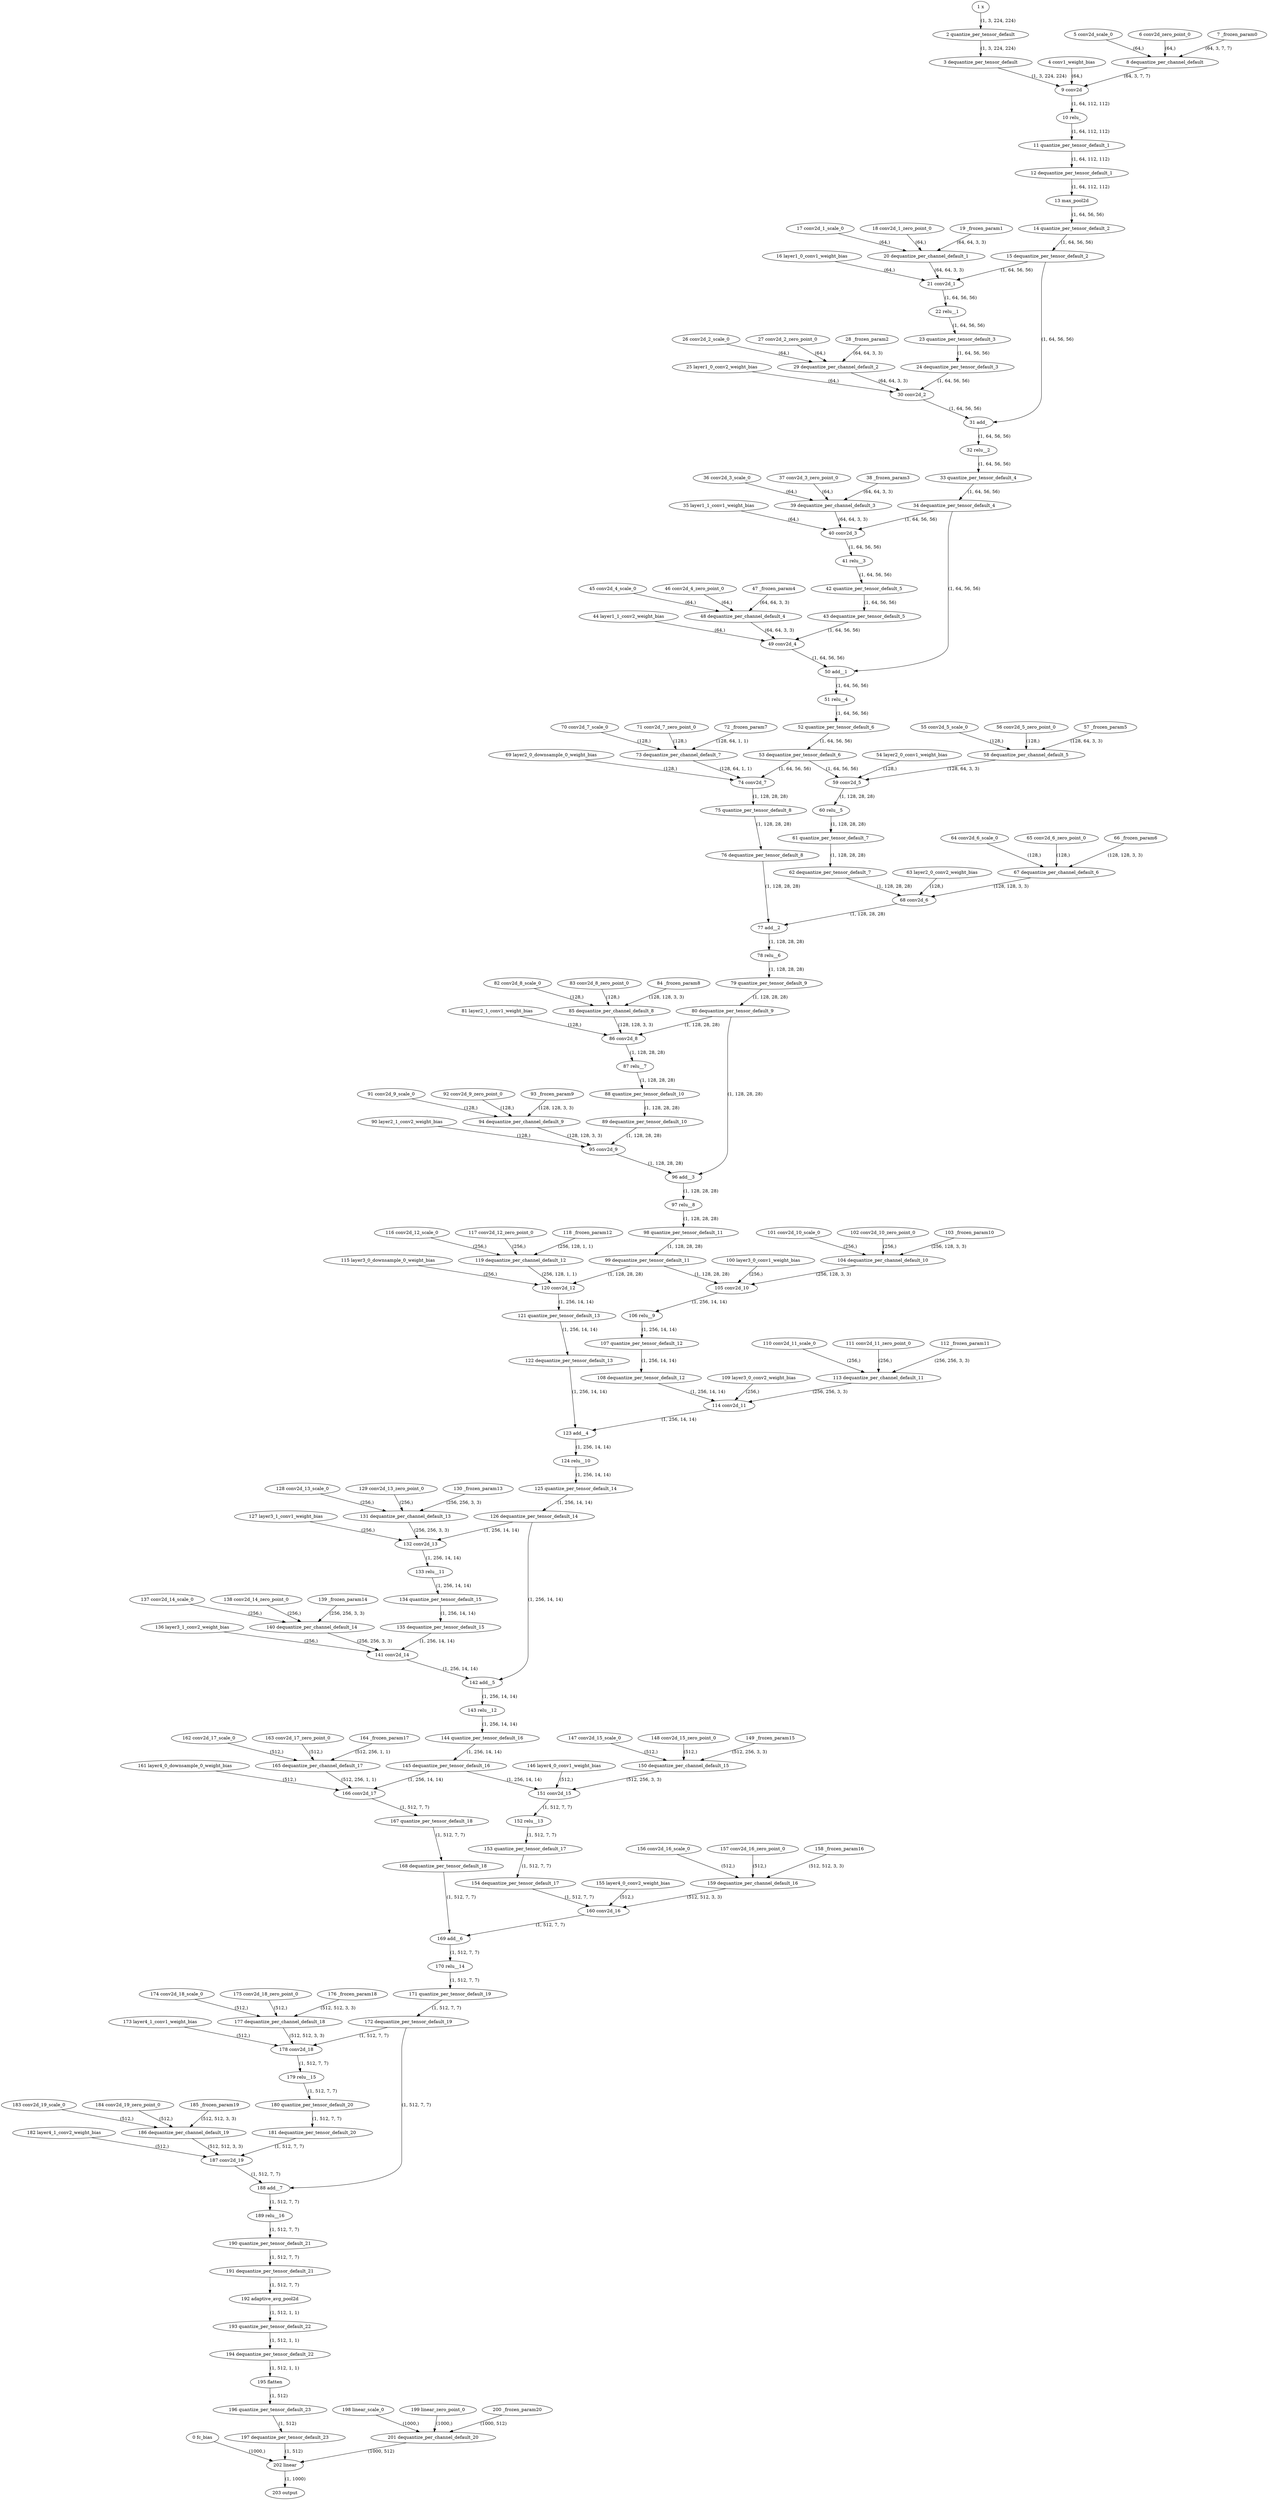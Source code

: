 strict digraph {
"0 fc_bias" [id=0, type="get_attr"];
"1 x" [id=1, type=input];
"2 quantize_per_tensor_default" [id=2, type="quantize_per_tensor"];
"3 dequantize_per_tensor_default" [id=3, type="dequantize_per_tensor"];
"4 conv1_weight_bias" [id=4, type="get_attr"];
"5 conv2d_scale_0" [id=5, type="get_attr"];
"6 conv2d_zero_point_0" [id=6, type="get_attr"];
"7 _frozen_param0" [id=7, type="get_attr"];
"8 dequantize_per_channel_default" [id=8, type="dequantize_per_channel"];
"9 conv2d" [id=9, type=conv2d];
"10 relu_" [id=10, type="relu_"];
"11 quantize_per_tensor_default_1" [id=11, type="quantize_per_tensor"];
"12 dequantize_per_tensor_default_1" [id=12, type="dequantize_per_tensor"];
"13 max_pool2d" [id=13, type="max_pool2d"];
"14 quantize_per_tensor_default_2" [id=14, type="quantize_per_tensor"];
"15 dequantize_per_tensor_default_2" [id=15, type="dequantize_per_tensor"];
"16 layer1_0_conv1_weight_bias" [id=16, type="get_attr"];
"17 conv2d_1_scale_0" [id=17, type="get_attr"];
"18 conv2d_1_zero_point_0" [id=18, type="get_attr"];
"19 _frozen_param1" [id=19, type="get_attr"];
"20 dequantize_per_channel_default_1" [id=20, type="dequantize_per_channel"];
"21 conv2d_1" [id=21, type=conv2d];
"22 relu__1" [id=22, type="relu_"];
"23 quantize_per_tensor_default_3" [id=23, type="quantize_per_tensor"];
"24 dequantize_per_tensor_default_3" [id=24, type="dequantize_per_tensor"];
"25 layer1_0_conv2_weight_bias" [id=25, type="get_attr"];
"26 conv2d_2_scale_0" [id=26, type="get_attr"];
"27 conv2d_2_zero_point_0" [id=27, type="get_attr"];
"28 _frozen_param2" [id=28, type="get_attr"];
"29 dequantize_per_channel_default_2" [id=29, type="dequantize_per_channel"];
"30 conv2d_2" [id=30, type=conv2d];
"31 add_" [id=31, type="add_"];
"32 relu__2" [id=32, type="relu_"];
"33 quantize_per_tensor_default_4" [id=33, type="quantize_per_tensor"];
"34 dequantize_per_tensor_default_4" [id=34, type="dequantize_per_tensor"];
"35 layer1_1_conv1_weight_bias" [id=35, type="get_attr"];
"36 conv2d_3_scale_0" [id=36, type="get_attr"];
"37 conv2d_3_zero_point_0" [id=37, type="get_attr"];
"38 _frozen_param3" [id=38, type="get_attr"];
"39 dequantize_per_channel_default_3" [id=39, type="dequantize_per_channel"];
"40 conv2d_3" [id=40, type=conv2d];
"41 relu__3" [id=41, type="relu_"];
"42 quantize_per_tensor_default_5" [id=42, type="quantize_per_tensor"];
"43 dequantize_per_tensor_default_5" [id=43, type="dequantize_per_tensor"];
"44 layer1_1_conv2_weight_bias" [id=44, type="get_attr"];
"45 conv2d_4_scale_0" [id=45, type="get_attr"];
"46 conv2d_4_zero_point_0" [id=46, type="get_attr"];
"47 _frozen_param4" [id=47, type="get_attr"];
"48 dequantize_per_channel_default_4" [id=48, type="dequantize_per_channel"];
"49 conv2d_4" [id=49, type=conv2d];
"50 add__1" [id=50, type="add_"];
"51 relu__4" [id=51, type="relu_"];
"52 quantize_per_tensor_default_6" [id=52, type="quantize_per_tensor"];
"53 dequantize_per_tensor_default_6" [id=53, type="dequantize_per_tensor"];
"54 layer2_0_conv1_weight_bias" [id=54, type="get_attr"];
"55 conv2d_5_scale_0" [id=55, type="get_attr"];
"56 conv2d_5_zero_point_0" [id=56, type="get_attr"];
"57 _frozen_param5" [id=57, type="get_attr"];
"58 dequantize_per_channel_default_5" [id=58, type="dequantize_per_channel"];
"59 conv2d_5" [id=59, type=conv2d];
"60 relu__5" [id=60, type="relu_"];
"61 quantize_per_tensor_default_7" [id=61, type="quantize_per_tensor"];
"62 dequantize_per_tensor_default_7" [id=62, type="dequantize_per_tensor"];
"63 layer2_0_conv2_weight_bias" [id=63, type="get_attr"];
"64 conv2d_6_scale_0" [id=64, type="get_attr"];
"65 conv2d_6_zero_point_0" [id=65, type="get_attr"];
"66 _frozen_param6" [id=66, type="get_attr"];
"67 dequantize_per_channel_default_6" [id=67, type="dequantize_per_channel"];
"68 conv2d_6" [id=68, type=conv2d];
"69 layer2_0_downsample_0_weight_bias" [id=69, type="get_attr"];
"70 conv2d_7_scale_0" [id=70, type="get_attr"];
"71 conv2d_7_zero_point_0" [id=71, type="get_attr"];
"72 _frozen_param7" [id=72, type="get_attr"];
"73 dequantize_per_channel_default_7" [id=73, type="dequantize_per_channel"];
"74 conv2d_7" [id=74, type=conv2d];
"75 quantize_per_tensor_default_8" [id=75, type="quantize_per_tensor"];
"76 dequantize_per_tensor_default_8" [id=76, type="dequantize_per_tensor"];
"77 add__2" [id=77, type="add_"];
"78 relu__6" [id=78, type="relu_"];
"79 quantize_per_tensor_default_9" [id=79, type="quantize_per_tensor"];
"80 dequantize_per_tensor_default_9" [id=80, type="dequantize_per_tensor"];
"81 layer2_1_conv1_weight_bias" [id=81, type="get_attr"];
"82 conv2d_8_scale_0" [id=82, type="get_attr"];
"83 conv2d_8_zero_point_0" [id=83, type="get_attr"];
"84 _frozen_param8" [id=84, type="get_attr"];
"85 dequantize_per_channel_default_8" [id=85, type="dequantize_per_channel"];
"86 conv2d_8" [id=86, type=conv2d];
"87 relu__7" [id=87, type="relu_"];
"88 quantize_per_tensor_default_10" [id=88, type="quantize_per_tensor"];
"89 dequantize_per_tensor_default_10" [id=89, type="dequantize_per_tensor"];
"90 layer2_1_conv2_weight_bias" [id=90, type="get_attr"];
"91 conv2d_9_scale_0" [id=91, type="get_attr"];
"92 conv2d_9_zero_point_0" [id=92, type="get_attr"];
"93 _frozen_param9" [id=93, type="get_attr"];
"94 dequantize_per_channel_default_9" [id=94, type="dequantize_per_channel"];
"95 conv2d_9" [id=95, type=conv2d];
"96 add__3" [id=96, type="add_"];
"97 relu__8" [id=97, type="relu_"];
"98 quantize_per_tensor_default_11" [id=98, type="quantize_per_tensor"];
"99 dequantize_per_tensor_default_11" [id=99, type="dequantize_per_tensor"];
"100 layer3_0_conv1_weight_bias" [id=100, type="get_attr"];
"101 conv2d_10_scale_0" [id=101, type="get_attr"];
"102 conv2d_10_zero_point_0" [id=102, type="get_attr"];
"103 _frozen_param10" [id=103, type="get_attr"];
"104 dequantize_per_channel_default_10" [id=104, type="dequantize_per_channel"];
"105 conv2d_10" [id=105, type=conv2d];
"106 relu__9" [id=106, type="relu_"];
"107 quantize_per_tensor_default_12" [id=107, type="quantize_per_tensor"];
"108 dequantize_per_tensor_default_12" [id=108, type="dequantize_per_tensor"];
"109 layer3_0_conv2_weight_bias" [id=109, type="get_attr"];
"110 conv2d_11_scale_0" [id=110, type="get_attr"];
"111 conv2d_11_zero_point_0" [id=111, type="get_attr"];
"112 _frozen_param11" [id=112, type="get_attr"];
"113 dequantize_per_channel_default_11" [id=113, type="dequantize_per_channel"];
"114 conv2d_11" [id=114, type=conv2d];
"115 layer3_0_downsample_0_weight_bias" [id=115, type="get_attr"];
"116 conv2d_12_scale_0" [id=116, type="get_attr"];
"117 conv2d_12_zero_point_0" [id=117, type="get_attr"];
"118 _frozen_param12" [id=118, type="get_attr"];
"119 dequantize_per_channel_default_12" [id=119, type="dequantize_per_channel"];
"120 conv2d_12" [id=120, type=conv2d];
"121 quantize_per_tensor_default_13" [id=121, type="quantize_per_tensor"];
"122 dequantize_per_tensor_default_13" [id=122, type="dequantize_per_tensor"];
"123 add__4" [id=123, type="add_"];
"124 relu__10" [id=124, type="relu_"];
"125 quantize_per_tensor_default_14" [id=125, type="quantize_per_tensor"];
"126 dequantize_per_tensor_default_14" [id=126, type="dequantize_per_tensor"];
"127 layer3_1_conv1_weight_bias" [id=127, type="get_attr"];
"128 conv2d_13_scale_0" [id=128, type="get_attr"];
"129 conv2d_13_zero_point_0" [id=129, type="get_attr"];
"130 _frozen_param13" [id=130, type="get_attr"];
"131 dequantize_per_channel_default_13" [id=131, type="dequantize_per_channel"];
"132 conv2d_13" [id=132, type=conv2d];
"133 relu__11" [id=133, type="relu_"];
"134 quantize_per_tensor_default_15" [id=134, type="quantize_per_tensor"];
"135 dequantize_per_tensor_default_15" [id=135, type="dequantize_per_tensor"];
"136 layer3_1_conv2_weight_bias" [id=136, type="get_attr"];
"137 conv2d_14_scale_0" [id=137, type="get_attr"];
"138 conv2d_14_zero_point_0" [id=138, type="get_attr"];
"139 _frozen_param14" [id=139, type="get_attr"];
"140 dequantize_per_channel_default_14" [id=140, type="dequantize_per_channel"];
"141 conv2d_14" [id=141, type=conv2d];
"142 add__5" [id=142, type="add_"];
"143 relu__12" [id=143, type="relu_"];
"144 quantize_per_tensor_default_16" [id=144, type="quantize_per_tensor"];
"145 dequantize_per_tensor_default_16" [id=145, type="dequantize_per_tensor"];
"146 layer4_0_conv1_weight_bias" [id=146, type="get_attr"];
"147 conv2d_15_scale_0" [id=147, type="get_attr"];
"148 conv2d_15_zero_point_0" [id=148, type="get_attr"];
"149 _frozen_param15" [id=149, type="get_attr"];
"150 dequantize_per_channel_default_15" [id=150, type="dequantize_per_channel"];
"151 conv2d_15" [id=151, type=conv2d];
"152 relu__13" [id=152, type="relu_"];
"153 quantize_per_tensor_default_17" [id=153, type="quantize_per_tensor"];
"154 dequantize_per_tensor_default_17" [id=154, type="dequantize_per_tensor"];
"155 layer4_0_conv2_weight_bias" [id=155, type="get_attr"];
"156 conv2d_16_scale_0" [id=156, type="get_attr"];
"157 conv2d_16_zero_point_0" [id=157, type="get_attr"];
"158 _frozen_param16" [id=158, type="get_attr"];
"159 dequantize_per_channel_default_16" [id=159, type="dequantize_per_channel"];
"160 conv2d_16" [id=160, type=conv2d];
"161 layer4_0_downsample_0_weight_bias" [id=161, type="get_attr"];
"162 conv2d_17_scale_0" [id=162, type="get_attr"];
"163 conv2d_17_zero_point_0" [id=163, type="get_attr"];
"164 _frozen_param17" [id=164, type="get_attr"];
"165 dequantize_per_channel_default_17" [id=165, type="dequantize_per_channel"];
"166 conv2d_17" [id=166, type=conv2d];
"167 quantize_per_tensor_default_18" [id=167, type="quantize_per_tensor"];
"168 dequantize_per_tensor_default_18" [id=168, type="dequantize_per_tensor"];
"169 add__6" [id=169, type="add_"];
"170 relu__14" [id=170, type="relu_"];
"171 quantize_per_tensor_default_19" [id=171, type="quantize_per_tensor"];
"172 dequantize_per_tensor_default_19" [id=172, type="dequantize_per_tensor"];
"173 layer4_1_conv1_weight_bias" [id=173, type="get_attr"];
"174 conv2d_18_scale_0" [id=174, type="get_attr"];
"175 conv2d_18_zero_point_0" [id=175, type="get_attr"];
"176 _frozen_param18" [id=176, type="get_attr"];
"177 dequantize_per_channel_default_18" [id=177, type="dequantize_per_channel"];
"178 conv2d_18" [id=178, type=conv2d];
"179 relu__15" [id=179, type="relu_"];
"180 quantize_per_tensor_default_20" [id=180, type="quantize_per_tensor"];
"181 dequantize_per_tensor_default_20" [id=181, type="dequantize_per_tensor"];
"182 layer4_1_conv2_weight_bias" [id=182, type="get_attr"];
"183 conv2d_19_scale_0" [id=183, type="get_attr"];
"184 conv2d_19_zero_point_0" [id=184, type="get_attr"];
"185 _frozen_param19" [id=185, type="get_attr"];
"186 dequantize_per_channel_default_19" [id=186, type="dequantize_per_channel"];
"187 conv2d_19" [id=187, type=conv2d];
"188 add__7" [id=188, type="add_"];
"189 relu__16" [id=189, type="relu_"];
"190 quantize_per_tensor_default_21" [id=190, type="quantize_per_tensor"];
"191 dequantize_per_tensor_default_21" [id=191, type="dequantize_per_tensor"];
"192 adaptive_avg_pool2d" [id=192, type="adaptive_avg_pool2d"];
"193 quantize_per_tensor_default_22" [id=193, type="quantize_per_tensor"];
"194 dequantize_per_tensor_default_22" [id=194, type="dequantize_per_tensor"];
"195 flatten" [id=195, type=flatten];
"196 quantize_per_tensor_default_23" [id=196, type="quantize_per_tensor"];
"197 dequantize_per_tensor_default_23" [id=197, type="dequantize_per_tensor"];
"198 linear_scale_0" [id=198, type="get_attr"];
"199 linear_zero_point_0" [id=199, type="get_attr"];
"200 _frozen_param20" [id=200, type="get_attr"];
"201 dequantize_per_channel_default_20" [id=201, type="dequantize_per_channel"];
"202 linear" [id=202, type=linear];
"203 output" [id=203, type=output];
"0 fc_bias" -> "202 linear" [style=solid, label="(1000,)"];
"1 x" -> "2 quantize_per_tensor_default" [style=solid, label="(1, 3, 224, 224)"];
"2 quantize_per_tensor_default" -> "3 dequantize_per_tensor_default" [style=solid, label="(1, 3, 224, 224)"];
"3 dequantize_per_tensor_default" -> "9 conv2d" [style=solid, label="(1, 3, 224, 224)"];
"4 conv1_weight_bias" -> "9 conv2d" [style=solid, label="(64,)"];
"5 conv2d_scale_0" -> "8 dequantize_per_channel_default" [style=solid, label="(64,)"];
"6 conv2d_zero_point_0" -> "8 dequantize_per_channel_default" [style=solid, label="(64,)"];
"7 _frozen_param0" -> "8 dequantize_per_channel_default" [style=solid, label="(64, 3, 7, 7)"];
"8 dequantize_per_channel_default" -> "9 conv2d" [style=solid, label="(64, 3, 7, 7)"];
"9 conv2d" -> "10 relu_" [style=solid, label="(1, 64, 112, 112)"];
"10 relu_" -> "11 quantize_per_tensor_default_1" [style=solid, label="(1, 64, 112, 112)"];
"11 quantize_per_tensor_default_1" -> "12 dequantize_per_tensor_default_1" [style=solid, label="(1, 64, 112, 112)"];
"12 dequantize_per_tensor_default_1" -> "13 max_pool2d" [style=solid, label="(1, 64, 112, 112)"];
"13 max_pool2d" -> "14 quantize_per_tensor_default_2" [style=solid, label="(1, 64, 56, 56)"];
"14 quantize_per_tensor_default_2" -> "15 dequantize_per_tensor_default_2" [style=solid, label="(1, 64, 56, 56)"];
"15 dequantize_per_tensor_default_2" -> "21 conv2d_1" [style=solid, label="(1, 64, 56, 56)"];
"15 dequantize_per_tensor_default_2" -> "31 add_" [style=solid, label="(1, 64, 56, 56)"];
"16 layer1_0_conv1_weight_bias" -> "21 conv2d_1" [style=solid, label="(64,)"];
"17 conv2d_1_scale_0" -> "20 dequantize_per_channel_default_1" [style=solid, label="(64,)"];
"18 conv2d_1_zero_point_0" -> "20 dequantize_per_channel_default_1" [style=solid, label="(64,)"];
"19 _frozen_param1" -> "20 dequantize_per_channel_default_1" [style=solid, label="(64, 64, 3, 3)"];
"20 dequantize_per_channel_default_1" -> "21 conv2d_1" [style=solid, label="(64, 64, 3, 3)"];
"21 conv2d_1" -> "22 relu__1" [style=solid, label="(1, 64, 56, 56)"];
"22 relu__1" -> "23 quantize_per_tensor_default_3" [style=solid, label="(1, 64, 56, 56)"];
"23 quantize_per_tensor_default_3" -> "24 dequantize_per_tensor_default_3" [style=solid, label="(1, 64, 56, 56)"];
"24 dequantize_per_tensor_default_3" -> "30 conv2d_2" [style=solid, label="(1, 64, 56, 56)"];
"25 layer1_0_conv2_weight_bias" -> "30 conv2d_2" [style=solid, label="(64,)"];
"26 conv2d_2_scale_0" -> "29 dequantize_per_channel_default_2" [style=solid, label="(64,)"];
"27 conv2d_2_zero_point_0" -> "29 dequantize_per_channel_default_2" [style=solid, label="(64,)"];
"28 _frozen_param2" -> "29 dequantize_per_channel_default_2" [style=solid, label="(64, 64, 3, 3)"];
"29 dequantize_per_channel_default_2" -> "30 conv2d_2" [style=solid, label="(64, 64, 3, 3)"];
"30 conv2d_2" -> "31 add_" [style=solid, label="(1, 64, 56, 56)"];
"31 add_" -> "32 relu__2" [style=solid, label="(1, 64, 56, 56)"];
"32 relu__2" -> "33 quantize_per_tensor_default_4" [style=solid, label="(1, 64, 56, 56)"];
"33 quantize_per_tensor_default_4" -> "34 dequantize_per_tensor_default_4" [style=solid, label="(1, 64, 56, 56)"];
"34 dequantize_per_tensor_default_4" -> "40 conv2d_3" [style=solid, label="(1, 64, 56, 56)"];
"34 dequantize_per_tensor_default_4" -> "50 add__1" [style=solid, label="(1, 64, 56, 56)"];
"35 layer1_1_conv1_weight_bias" -> "40 conv2d_3" [style=solid, label="(64,)"];
"36 conv2d_3_scale_0" -> "39 dequantize_per_channel_default_3" [style=solid, label="(64,)"];
"37 conv2d_3_zero_point_0" -> "39 dequantize_per_channel_default_3" [style=solid, label="(64,)"];
"38 _frozen_param3" -> "39 dequantize_per_channel_default_3" [style=solid, label="(64, 64, 3, 3)"];
"39 dequantize_per_channel_default_3" -> "40 conv2d_3" [style=solid, label="(64, 64, 3, 3)"];
"40 conv2d_3" -> "41 relu__3" [style=solid, label="(1, 64, 56, 56)"];
"41 relu__3" -> "42 quantize_per_tensor_default_5" [style=solid, label="(1, 64, 56, 56)"];
"42 quantize_per_tensor_default_5" -> "43 dequantize_per_tensor_default_5" [style=solid, label="(1, 64, 56, 56)"];
"43 dequantize_per_tensor_default_5" -> "49 conv2d_4" [style=solid, label="(1, 64, 56, 56)"];
"44 layer1_1_conv2_weight_bias" -> "49 conv2d_4" [style=solid, label="(64,)"];
"45 conv2d_4_scale_0" -> "48 dequantize_per_channel_default_4" [style=solid, label="(64,)"];
"46 conv2d_4_zero_point_0" -> "48 dequantize_per_channel_default_4" [style=solid, label="(64,)"];
"47 _frozen_param4" -> "48 dequantize_per_channel_default_4" [style=solid, label="(64, 64, 3, 3)"];
"48 dequantize_per_channel_default_4" -> "49 conv2d_4" [style=solid, label="(64, 64, 3, 3)"];
"49 conv2d_4" -> "50 add__1" [style=solid, label="(1, 64, 56, 56)"];
"50 add__1" -> "51 relu__4" [style=solid, label="(1, 64, 56, 56)"];
"51 relu__4" -> "52 quantize_per_tensor_default_6" [style=solid, label="(1, 64, 56, 56)"];
"52 quantize_per_tensor_default_6" -> "53 dequantize_per_tensor_default_6" [style=solid, label="(1, 64, 56, 56)"];
"53 dequantize_per_tensor_default_6" -> "59 conv2d_5" [style=solid, label="(1, 64, 56, 56)"];
"53 dequantize_per_tensor_default_6" -> "74 conv2d_7" [style=solid, label="(1, 64, 56, 56)"];
"54 layer2_0_conv1_weight_bias" -> "59 conv2d_5" [style=solid, label="(128,)"];
"55 conv2d_5_scale_0" -> "58 dequantize_per_channel_default_5" [style=solid, label="(128,)"];
"56 conv2d_5_zero_point_0" -> "58 dequantize_per_channel_default_5" [style=solid, label="(128,)"];
"57 _frozen_param5" -> "58 dequantize_per_channel_default_5" [style=solid, label="(128, 64, 3, 3)"];
"58 dequantize_per_channel_default_5" -> "59 conv2d_5" [style=solid, label="(128, 64, 3, 3)"];
"59 conv2d_5" -> "60 relu__5" [style=solid, label="(1, 128, 28, 28)"];
"60 relu__5" -> "61 quantize_per_tensor_default_7" [style=solid, label="(1, 128, 28, 28)"];
"61 quantize_per_tensor_default_7" -> "62 dequantize_per_tensor_default_7" [style=solid, label="(1, 128, 28, 28)"];
"62 dequantize_per_tensor_default_7" -> "68 conv2d_6" [style=solid, label="(1, 128, 28, 28)"];
"63 layer2_0_conv2_weight_bias" -> "68 conv2d_6" [style=solid, label="(128,)"];
"64 conv2d_6_scale_0" -> "67 dequantize_per_channel_default_6" [style=solid, label="(128,)"];
"65 conv2d_6_zero_point_0" -> "67 dequantize_per_channel_default_6" [style=solid, label="(128,)"];
"66 _frozen_param6" -> "67 dequantize_per_channel_default_6" [style=solid, label="(128, 128, 3, 3)"];
"67 dequantize_per_channel_default_6" -> "68 conv2d_6" [style=solid, label="(128, 128, 3, 3)"];
"68 conv2d_6" -> "77 add__2" [style=solid, label="(1, 128, 28, 28)"];
"69 layer2_0_downsample_0_weight_bias" -> "74 conv2d_7" [style=solid, label="(128,)"];
"70 conv2d_7_scale_0" -> "73 dequantize_per_channel_default_7" [style=solid, label="(128,)"];
"71 conv2d_7_zero_point_0" -> "73 dequantize_per_channel_default_7" [style=solid, label="(128,)"];
"72 _frozen_param7" -> "73 dequantize_per_channel_default_7" [style=solid, label="(128, 64, 1, 1)"];
"73 dequantize_per_channel_default_7" -> "74 conv2d_7" [style=solid, label="(128, 64, 1, 1)"];
"74 conv2d_7" -> "75 quantize_per_tensor_default_8" [style=solid, label="(1, 128, 28, 28)"];
"75 quantize_per_tensor_default_8" -> "76 dequantize_per_tensor_default_8" [style=solid, label="(1, 128, 28, 28)"];
"76 dequantize_per_tensor_default_8" -> "77 add__2" [style=solid, label="(1, 128, 28, 28)"];
"77 add__2" -> "78 relu__6" [style=solid, label="(1, 128, 28, 28)"];
"78 relu__6" -> "79 quantize_per_tensor_default_9" [style=solid, label="(1, 128, 28, 28)"];
"79 quantize_per_tensor_default_9" -> "80 dequantize_per_tensor_default_9" [style=solid, label="(1, 128, 28, 28)"];
"80 dequantize_per_tensor_default_9" -> "86 conv2d_8" [style=solid, label="(1, 128, 28, 28)"];
"80 dequantize_per_tensor_default_9" -> "96 add__3" [style=solid, label="(1, 128, 28, 28)"];
"81 layer2_1_conv1_weight_bias" -> "86 conv2d_8" [style=solid, label="(128,)"];
"82 conv2d_8_scale_0" -> "85 dequantize_per_channel_default_8" [style=solid, label="(128,)"];
"83 conv2d_8_zero_point_0" -> "85 dequantize_per_channel_default_8" [style=solid, label="(128,)"];
"84 _frozen_param8" -> "85 dequantize_per_channel_default_8" [style=solid, label="(128, 128, 3, 3)"];
"85 dequantize_per_channel_default_8" -> "86 conv2d_8" [style=solid, label="(128, 128, 3, 3)"];
"86 conv2d_8" -> "87 relu__7" [style=solid, label="(1, 128, 28, 28)"];
"87 relu__7" -> "88 quantize_per_tensor_default_10" [style=solid, label="(1, 128, 28, 28)"];
"88 quantize_per_tensor_default_10" -> "89 dequantize_per_tensor_default_10" [style=solid, label="(1, 128, 28, 28)"];
"89 dequantize_per_tensor_default_10" -> "95 conv2d_9" [style=solid, label="(1, 128, 28, 28)"];
"90 layer2_1_conv2_weight_bias" -> "95 conv2d_9" [style=solid, label="(128,)"];
"91 conv2d_9_scale_0" -> "94 dequantize_per_channel_default_9" [style=solid, label="(128,)"];
"92 conv2d_9_zero_point_0" -> "94 dequantize_per_channel_default_9" [style=solid, label="(128,)"];
"93 _frozen_param9" -> "94 dequantize_per_channel_default_9" [style=solid, label="(128, 128, 3, 3)"];
"94 dequantize_per_channel_default_9" -> "95 conv2d_9" [style=solid, label="(128, 128, 3, 3)"];
"95 conv2d_9" -> "96 add__3" [style=solid, label="(1, 128, 28, 28)"];
"96 add__3" -> "97 relu__8" [style=solid, label="(1, 128, 28, 28)"];
"97 relu__8" -> "98 quantize_per_tensor_default_11" [style=solid, label="(1, 128, 28, 28)"];
"98 quantize_per_tensor_default_11" -> "99 dequantize_per_tensor_default_11" [style=solid, label="(1, 128, 28, 28)"];
"99 dequantize_per_tensor_default_11" -> "105 conv2d_10" [style=solid, label="(1, 128, 28, 28)"];
"99 dequantize_per_tensor_default_11" -> "120 conv2d_12" [style=solid, label="(1, 128, 28, 28)"];
"100 layer3_0_conv1_weight_bias" -> "105 conv2d_10" [style=solid, label="(256,)"];
"101 conv2d_10_scale_0" -> "104 dequantize_per_channel_default_10" [style=solid, label="(256,)"];
"102 conv2d_10_zero_point_0" -> "104 dequantize_per_channel_default_10" [style=solid, label="(256,)"];
"103 _frozen_param10" -> "104 dequantize_per_channel_default_10" [style=solid, label="(256, 128, 3, 3)"];
"104 dequantize_per_channel_default_10" -> "105 conv2d_10" [style=solid, label="(256, 128, 3, 3)"];
"105 conv2d_10" -> "106 relu__9" [style=solid, label="(1, 256, 14, 14)"];
"106 relu__9" -> "107 quantize_per_tensor_default_12" [style=solid, label="(1, 256, 14, 14)"];
"107 quantize_per_tensor_default_12" -> "108 dequantize_per_tensor_default_12" [style=solid, label="(1, 256, 14, 14)"];
"108 dequantize_per_tensor_default_12" -> "114 conv2d_11" [style=solid, label="(1, 256, 14, 14)"];
"109 layer3_0_conv2_weight_bias" -> "114 conv2d_11" [style=solid, label="(256,)"];
"110 conv2d_11_scale_0" -> "113 dequantize_per_channel_default_11" [style=solid, label="(256,)"];
"111 conv2d_11_zero_point_0" -> "113 dequantize_per_channel_default_11" [style=solid, label="(256,)"];
"112 _frozen_param11" -> "113 dequantize_per_channel_default_11" [style=solid, label="(256, 256, 3, 3)"];
"113 dequantize_per_channel_default_11" -> "114 conv2d_11" [style=solid, label="(256, 256, 3, 3)"];
"114 conv2d_11" -> "123 add__4" [style=solid, label="(1, 256, 14, 14)"];
"115 layer3_0_downsample_0_weight_bias" -> "120 conv2d_12" [style=solid, label="(256,)"];
"116 conv2d_12_scale_0" -> "119 dequantize_per_channel_default_12" [style=solid, label="(256,)"];
"117 conv2d_12_zero_point_0" -> "119 dequantize_per_channel_default_12" [style=solid, label="(256,)"];
"118 _frozen_param12" -> "119 dequantize_per_channel_default_12" [style=solid, label="(256, 128, 1, 1)"];
"119 dequantize_per_channel_default_12" -> "120 conv2d_12" [style=solid, label="(256, 128, 1, 1)"];
"120 conv2d_12" -> "121 quantize_per_tensor_default_13" [style=solid, label="(1, 256, 14, 14)"];
"121 quantize_per_tensor_default_13" -> "122 dequantize_per_tensor_default_13" [style=solid, label="(1, 256, 14, 14)"];
"122 dequantize_per_tensor_default_13" -> "123 add__4" [style=solid, label="(1, 256, 14, 14)"];
"123 add__4" -> "124 relu__10" [style=solid, label="(1, 256, 14, 14)"];
"124 relu__10" -> "125 quantize_per_tensor_default_14" [style=solid, label="(1, 256, 14, 14)"];
"125 quantize_per_tensor_default_14" -> "126 dequantize_per_tensor_default_14" [style=solid, label="(1, 256, 14, 14)"];
"126 dequantize_per_tensor_default_14" -> "132 conv2d_13" [style=solid, label="(1, 256, 14, 14)"];
"126 dequantize_per_tensor_default_14" -> "142 add__5" [style=solid, label="(1, 256, 14, 14)"];
"127 layer3_1_conv1_weight_bias" -> "132 conv2d_13" [style=solid, label="(256,)"];
"128 conv2d_13_scale_0" -> "131 dequantize_per_channel_default_13" [style=solid, label="(256,)"];
"129 conv2d_13_zero_point_0" -> "131 dequantize_per_channel_default_13" [style=solid, label="(256,)"];
"130 _frozen_param13" -> "131 dequantize_per_channel_default_13" [style=solid, label="(256, 256, 3, 3)"];
"131 dequantize_per_channel_default_13" -> "132 conv2d_13" [style=solid, label="(256, 256, 3, 3)"];
"132 conv2d_13" -> "133 relu__11" [style=solid, label="(1, 256, 14, 14)"];
"133 relu__11" -> "134 quantize_per_tensor_default_15" [style=solid, label="(1, 256, 14, 14)"];
"134 quantize_per_tensor_default_15" -> "135 dequantize_per_tensor_default_15" [style=solid, label="(1, 256, 14, 14)"];
"135 dequantize_per_tensor_default_15" -> "141 conv2d_14" [style=solid, label="(1, 256, 14, 14)"];
"136 layer3_1_conv2_weight_bias" -> "141 conv2d_14" [style=solid, label="(256,)"];
"137 conv2d_14_scale_0" -> "140 dequantize_per_channel_default_14" [style=solid, label="(256,)"];
"138 conv2d_14_zero_point_0" -> "140 dequantize_per_channel_default_14" [style=solid, label="(256,)"];
"139 _frozen_param14" -> "140 dequantize_per_channel_default_14" [style=solid, label="(256, 256, 3, 3)"];
"140 dequantize_per_channel_default_14" -> "141 conv2d_14" [style=solid, label="(256, 256, 3, 3)"];
"141 conv2d_14" -> "142 add__5" [style=solid, label="(1, 256, 14, 14)"];
"142 add__5" -> "143 relu__12" [style=solid, label="(1, 256, 14, 14)"];
"143 relu__12" -> "144 quantize_per_tensor_default_16" [style=solid, label="(1, 256, 14, 14)"];
"144 quantize_per_tensor_default_16" -> "145 dequantize_per_tensor_default_16" [style=solid, label="(1, 256, 14, 14)"];
"145 dequantize_per_tensor_default_16" -> "151 conv2d_15" [style=solid, label="(1, 256, 14, 14)"];
"145 dequantize_per_tensor_default_16" -> "166 conv2d_17" [style=solid, label="(1, 256, 14, 14)"];
"146 layer4_0_conv1_weight_bias" -> "151 conv2d_15" [style=solid, label="(512,)"];
"147 conv2d_15_scale_0" -> "150 dequantize_per_channel_default_15" [style=solid, label="(512,)"];
"148 conv2d_15_zero_point_0" -> "150 dequantize_per_channel_default_15" [style=solid, label="(512,)"];
"149 _frozen_param15" -> "150 dequantize_per_channel_default_15" [style=solid, label="(512, 256, 3, 3)"];
"150 dequantize_per_channel_default_15" -> "151 conv2d_15" [style=solid, label="(512, 256, 3, 3)"];
"151 conv2d_15" -> "152 relu__13" [style=solid, label="(1, 512, 7, 7)"];
"152 relu__13" -> "153 quantize_per_tensor_default_17" [style=solid, label="(1, 512, 7, 7)"];
"153 quantize_per_tensor_default_17" -> "154 dequantize_per_tensor_default_17" [style=solid, label="(1, 512, 7, 7)"];
"154 dequantize_per_tensor_default_17" -> "160 conv2d_16" [style=solid, label="(1, 512, 7, 7)"];
"155 layer4_0_conv2_weight_bias" -> "160 conv2d_16" [style=solid, label="(512,)"];
"156 conv2d_16_scale_0" -> "159 dequantize_per_channel_default_16" [style=solid, label="(512,)"];
"157 conv2d_16_zero_point_0" -> "159 dequantize_per_channel_default_16" [style=solid, label="(512,)"];
"158 _frozen_param16" -> "159 dequantize_per_channel_default_16" [style=solid, label="(512, 512, 3, 3)"];
"159 dequantize_per_channel_default_16" -> "160 conv2d_16" [style=solid, label="(512, 512, 3, 3)"];
"160 conv2d_16" -> "169 add__6" [style=solid, label="(1, 512, 7, 7)"];
"161 layer4_0_downsample_0_weight_bias" -> "166 conv2d_17" [style=solid, label="(512,)"];
"162 conv2d_17_scale_0" -> "165 dequantize_per_channel_default_17" [style=solid, label="(512,)"];
"163 conv2d_17_zero_point_0" -> "165 dequantize_per_channel_default_17" [style=solid, label="(512,)"];
"164 _frozen_param17" -> "165 dequantize_per_channel_default_17" [style=solid, label="(512, 256, 1, 1)"];
"165 dequantize_per_channel_default_17" -> "166 conv2d_17" [style=solid, label="(512, 256, 1, 1)"];
"166 conv2d_17" -> "167 quantize_per_tensor_default_18" [style=solid, label="(1, 512, 7, 7)"];
"167 quantize_per_tensor_default_18" -> "168 dequantize_per_tensor_default_18" [style=solid, label="(1, 512, 7, 7)"];
"168 dequantize_per_tensor_default_18" -> "169 add__6" [style=solid, label="(1, 512, 7, 7)"];
"169 add__6" -> "170 relu__14" [style=solid, label="(1, 512, 7, 7)"];
"170 relu__14" -> "171 quantize_per_tensor_default_19" [style=solid, label="(1, 512, 7, 7)"];
"171 quantize_per_tensor_default_19" -> "172 dequantize_per_tensor_default_19" [style=solid, label="(1, 512, 7, 7)"];
"172 dequantize_per_tensor_default_19" -> "178 conv2d_18" [style=solid, label="(1, 512, 7, 7)"];
"172 dequantize_per_tensor_default_19" -> "188 add__7" [style=solid, label="(1, 512, 7, 7)"];
"173 layer4_1_conv1_weight_bias" -> "178 conv2d_18" [style=solid, label="(512,)"];
"174 conv2d_18_scale_0" -> "177 dequantize_per_channel_default_18" [style=solid, label="(512,)"];
"175 conv2d_18_zero_point_0" -> "177 dequantize_per_channel_default_18" [style=solid, label="(512,)"];
"176 _frozen_param18" -> "177 dequantize_per_channel_default_18" [style=solid, label="(512, 512, 3, 3)"];
"177 dequantize_per_channel_default_18" -> "178 conv2d_18" [style=solid, label="(512, 512, 3, 3)"];
"178 conv2d_18" -> "179 relu__15" [style=solid, label="(1, 512, 7, 7)"];
"179 relu__15" -> "180 quantize_per_tensor_default_20" [style=solid, label="(1, 512, 7, 7)"];
"180 quantize_per_tensor_default_20" -> "181 dequantize_per_tensor_default_20" [style=solid, label="(1, 512, 7, 7)"];
"181 dequantize_per_tensor_default_20" -> "187 conv2d_19" [style=solid, label="(1, 512, 7, 7)"];
"182 layer4_1_conv2_weight_bias" -> "187 conv2d_19" [style=solid, label="(512,)"];
"183 conv2d_19_scale_0" -> "186 dequantize_per_channel_default_19" [style=solid, label="(512,)"];
"184 conv2d_19_zero_point_0" -> "186 dequantize_per_channel_default_19" [style=solid, label="(512,)"];
"185 _frozen_param19" -> "186 dequantize_per_channel_default_19" [style=solid, label="(512, 512, 3, 3)"];
"186 dequantize_per_channel_default_19" -> "187 conv2d_19" [style=solid, label="(512, 512, 3, 3)"];
"187 conv2d_19" -> "188 add__7" [style=solid, label="(1, 512, 7, 7)"];
"188 add__7" -> "189 relu__16" [style=solid, label="(1, 512, 7, 7)"];
"189 relu__16" -> "190 quantize_per_tensor_default_21" [style=solid, label="(1, 512, 7, 7)"];
"190 quantize_per_tensor_default_21" -> "191 dequantize_per_tensor_default_21" [style=solid, label="(1, 512, 7, 7)"];
"191 dequantize_per_tensor_default_21" -> "192 adaptive_avg_pool2d" [style=solid, label="(1, 512, 7, 7)"];
"192 adaptive_avg_pool2d" -> "193 quantize_per_tensor_default_22" [style=solid, label="(1, 512, 1, 1)"];
"193 quantize_per_tensor_default_22" -> "194 dequantize_per_tensor_default_22" [style=solid, label="(1, 512, 1, 1)"];
"194 dequantize_per_tensor_default_22" -> "195 flatten" [style=solid, label="(1, 512, 1, 1)"];
"195 flatten" -> "196 quantize_per_tensor_default_23" [style=solid, label="(1, 512)"];
"196 quantize_per_tensor_default_23" -> "197 dequantize_per_tensor_default_23" [style=solid, label="(1, 512)"];
"197 dequantize_per_tensor_default_23" -> "202 linear" [style=solid, label="(1, 512)"];
"198 linear_scale_0" -> "201 dequantize_per_channel_default_20" [style=solid, label="(1000,)"];
"199 linear_zero_point_0" -> "201 dequantize_per_channel_default_20" [style=solid, label="(1000,)"];
"200 _frozen_param20" -> "201 dequantize_per_channel_default_20" [style=solid, label="(1000, 512)"];
"201 dequantize_per_channel_default_20" -> "202 linear" [style=solid, label="(1000, 512)"];
"202 linear" -> "203 output" [style=solid, label="(1, 1000)"];
}
